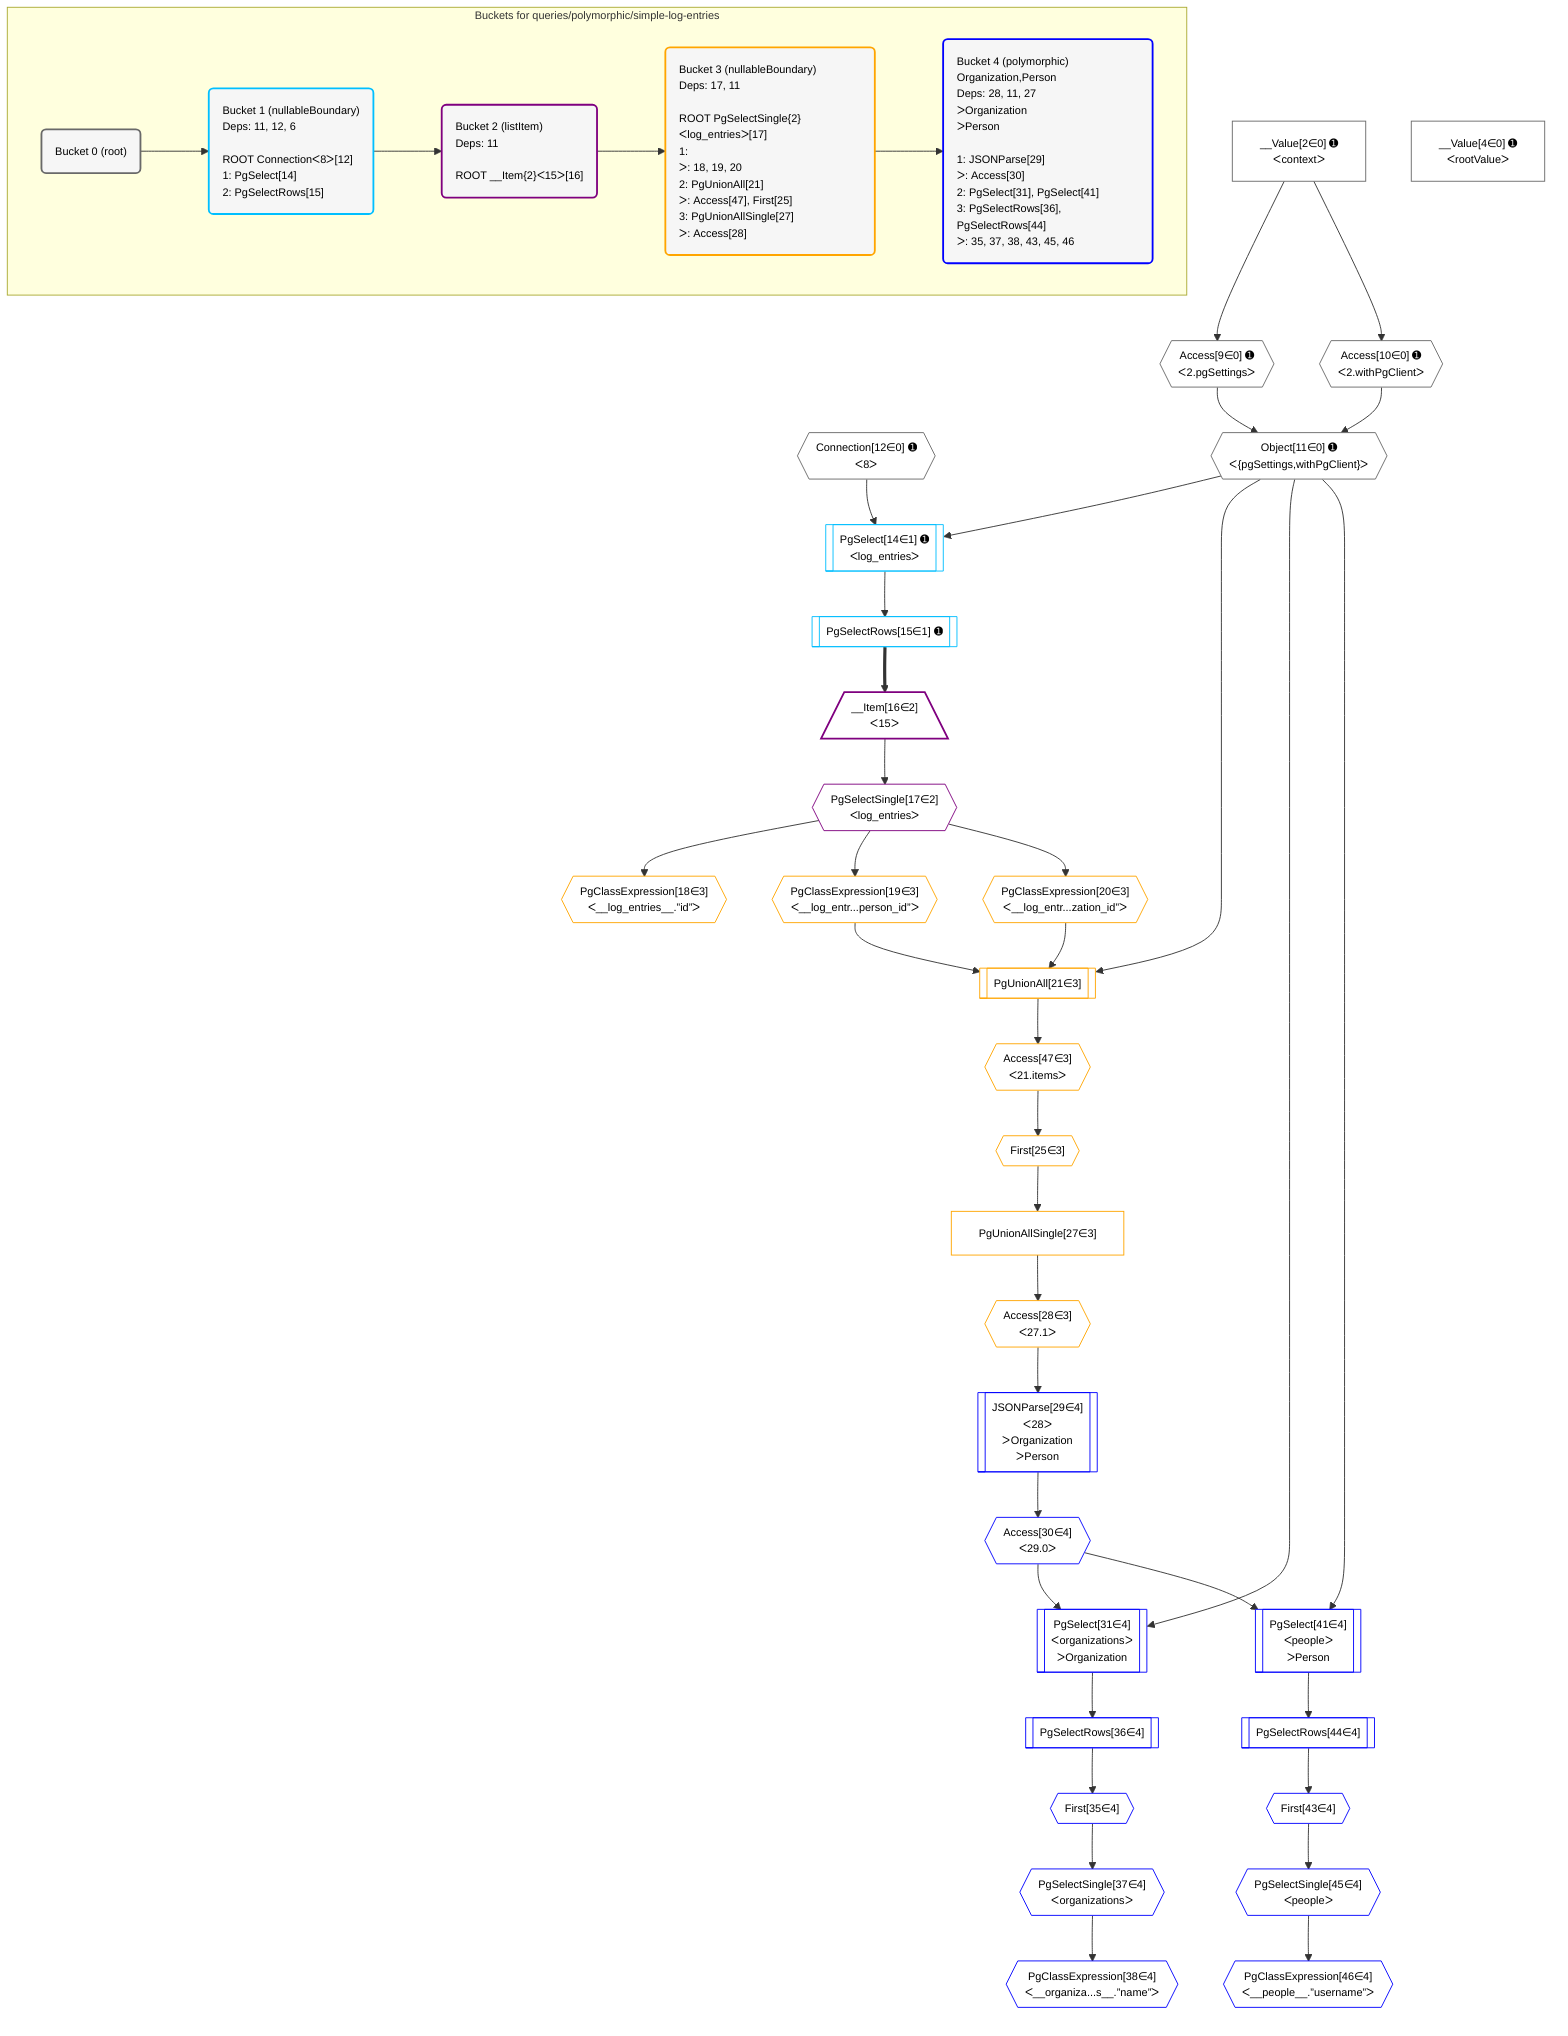 %%{init: {'themeVariables': { 'fontSize': '12px'}}}%%
graph TD
    classDef path fill:#eee,stroke:#000,color:#000
    classDef plan fill:#fff,stroke-width:1px,color:#000
    classDef itemplan fill:#fff,stroke-width:2px,color:#000
    classDef unbatchedplan fill:#dff,stroke-width:1px,color:#000
    classDef sideeffectplan fill:#fcc,stroke-width:2px,color:#000
    classDef bucket fill:#f6f6f6,color:#000,stroke-width:2px,text-align:left


    %% plan dependencies
    Connection12{{"Connection[12∈0] ➊<br />ᐸ8ᐳ"}}:::plan
    Object11{{"Object[11∈0] ➊<br />ᐸ{pgSettings,withPgClient}ᐳ"}}:::plan
    Access9{{"Access[9∈0] ➊<br />ᐸ2.pgSettingsᐳ"}}:::plan
    Access10{{"Access[10∈0] ➊<br />ᐸ2.withPgClientᐳ"}}:::plan
    Access9 & Access10 --> Object11
    __Value2["__Value[2∈0] ➊<br />ᐸcontextᐳ"]:::plan
    __Value2 --> Access9
    __Value2 --> Access10
    __Value4["__Value[4∈0] ➊<br />ᐸrootValueᐳ"]:::plan
    PgSelect14[["PgSelect[14∈1] ➊<br />ᐸlog_entriesᐳ"]]:::plan
    Object11 & Connection12 --> PgSelect14
    PgSelectRows15[["PgSelectRows[15∈1] ➊"]]:::plan
    PgSelect14 --> PgSelectRows15
    __Item16[/"__Item[16∈2]<br />ᐸ15ᐳ"\]:::itemplan
    PgSelectRows15 ==> __Item16
    PgSelectSingle17{{"PgSelectSingle[17∈2]<br />ᐸlog_entriesᐳ"}}:::plan
    __Item16 --> PgSelectSingle17
    PgUnionAll21[["PgUnionAll[21∈3]"]]:::plan
    PgClassExpression19{{"PgClassExpression[19∈3]<br />ᐸ__log_entr...person_id”ᐳ"}}:::plan
    PgClassExpression20{{"PgClassExpression[20∈3]<br />ᐸ__log_entr...zation_id”ᐳ"}}:::plan
    Object11 & PgClassExpression19 & PgClassExpression20 --> PgUnionAll21
    PgClassExpression18{{"PgClassExpression[18∈3]<br />ᐸ__log_entries__.”id”ᐳ"}}:::plan
    PgSelectSingle17 --> PgClassExpression18
    PgSelectSingle17 --> PgClassExpression19
    PgSelectSingle17 --> PgClassExpression20
    First25{{"First[25∈3]"}}:::plan
    Access47{{"Access[47∈3]<br />ᐸ21.itemsᐳ"}}:::plan
    Access47 --> First25
    PgUnionAllSingle27["PgUnionAllSingle[27∈3]"]:::plan
    First25 --> PgUnionAllSingle27
    Access28{{"Access[28∈3]<br />ᐸ27.1ᐳ"}}:::plan
    PgUnionAllSingle27 --> Access28
    PgUnionAll21 --> Access47
    PgSelect31[["PgSelect[31∈4]<br />ᐸorganizationsᐳ<br />ᐳOrganization"]]:::plan
    Access30{{"Access[30∈4]<br />ᐸ29.0ᐳ"}}:::plan
    Object11 & Access30 --> PgSelect31
    PgSelect41[["PgSelect[41∈4]<br />ᐸpeopleᐳ<br />ᐳPerson"]]:::plan
    Object11 & Access30 --> PgSelect41
    JSONParse29[["JSONParse[29∈4]<br />ᐸ28ᐳ<br />ᐳOrganization<br />ᐳPerson"]]:::plan
    Access28 --> JSONParse29
    JSONParse29 --> Access30
    First35{{"First[35∈4]"}}:::plan
    PgSelectRows36[["PgSelectRows[36∈4]"]]:::plan
    PgSelectRows36 --> First35
    PgSelect31 --> PgSelectRows36
    PgSelectSingle37{{"PgSelectSingle[37∈4]<br />ᐸorganizationsᐳ"}}:::plan
    First35 --> PgSelectSingle37
    PgClassExpression38{{"PgClassExpression[38∈4]<br />ᐸ__organiza...s__.”name”ᐳ"}}:::plan
    PgSelectSingle37 --> PgClassExpression38
    First43{{"First[43∈4]"}}:::plan
    PgSelectRows44[["PgSelectRows[44∈4]"]]:::plan
    PgSelectRows44 --> First43
    PgSelect41 --> PgSelectRows44
    PgSelectSingle45{{"PgSelectSingle[45∈4]<br />ᐸpeopleᐳ"}}:::plan
    First43 --> PgSelectSingle45
    PgClassExpression46{{"PgClassExpression[46∈4]<br />ᐸ__people__.”username”ᐳ"}}:::plan
    PgSelectSingle45 --> PgClassExpression46

    %% define steps

    subgraph "Buckets for queries/polymorphic/simple-log-entries"
    Bucket0("Bucket 0 (root)"):::bucket
    classDef bucket0 stroke:#696969
    class Bucket0,__Value2,__Value4,Access9,Access10,Object11,Connection12 bucket0
    Bucket1("Bucket 1 (nullableBoundary)<br />Deps: 11, 12, 6<br /><br />ROOT Connectionᐸ8ᐳ[12]<br />1: PgSelect[14]<br />2: PgSelectRows[15]"):::bucket
    classDef bucket1 stroke:#00bfff
    class Bucket1,PgSelect14,PgSelectRows15 bucket1
    Bucket2("Bucket 2 (listItem)<br />Deps: 11<br /><br />ROOT __Item{2}ᐸ15ᐳ[16]"):::bucket
    classDef bucket2 stroke:#7f007f
    class Bucket2,__Item16,PgSelectSingle17 bucket2
    Bucket3("Bucket 3 (nullableBoundary)<br />Deps: 17, 11<br /><br />ROOT PgSelectSingle{2}ᐸlog_entriesᐳ[17]<br />1: <br />ᐳ: 18, 19, 20<br />2: PgUnionAll[21]<br />ᐳ: Access[47], First[25]<br />3: PgUnionAllSingle[27]<br />ᐳ: Access[28]"):::bucket
    classDef bucket3 stroke:#ffa500
    class Bucket3,PgClassExpression18,PgClassExpression19,PgClassExpression20,PgUnionAll21,First25,PgUnionAllSingle27,Access28,Access47 bucket3
    Bucket4("Bucket 4 (polymorphic)<br />Organization,Person<br />Deps: 28, 11, 27<br />ᐳOrganization<br />ᐳPerson<br /><br />1: JSONParse[29]<br />ᐳ: Access[30]<br />2: PgSelect[31], PgSelect[41]<br />3: PgSelectRows[36], PgSelectRows[44]<br />ᐳ: 35, 37, 38, 43, 45, 46"):::bucket
    classDef bucket4 stroke:#0000ff
    class Bucket4,JSONParse29,Access30,PgSelect31,First35,PgSelectRows36,PgSelectSingle37,PgClassExpression38,PgSelect41,First43,PgSelectRows44,PgSelectSingle45,PgClassExpression46 bucket4
    Bucket0 --> Bucket1
    Bucket1 --> Bucket2
    Bucket2 --> Bucket3
    Bucket3 --> Bucket4
    end